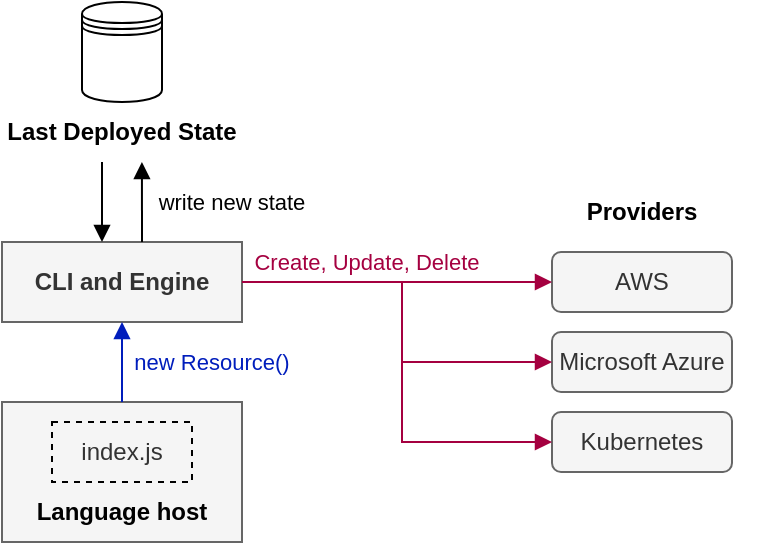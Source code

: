 <mxfile version="22.0.2" type="device">
  <diagram name="Page-1" id="sx5xRd1YteaVBq6_YdTI">
    <mxGraphModel dx="493" dy="289" grid="1" gridSize="10" guides="1" tooltips="1" connect="1" arrows="1" fold="1" page="1" pageScale="1" pageWidth="827" pageHeight="1169" math="0" shadow="0">
      <root>
        <mxCell id="0" />
        <mxCell id="1" parent="0" />
        <mxCell id="TU-ZWJYUKrTYj44AZK22-1" value="" style="shape=datastore;whiteSpace=wrap;html=1;fillColor=none;" vertex="1" parent="1">
          <mxGeometry x="160" y="160" width="40" height="50" as="geometry" />
        </mxCell>
        <mxCell id="TU-ZWJYUKrTYj44AZK22-2" value="Last Deployed State" style="text;html=1;strokeColor=none;fillColor=none;align=center;verticalAlign=middle;whiteSpace=wrap;rounded=0;fontStyle=1" vertex="1" parent="1">
          <mxGeometry x="120" y="210" width="120" height="30" as="geometry" />
        </mxCell>
        <mxCell id="TU-ZWJYUKrTYj44AZK22-3" value="CLI and Engine" style="rounded=0;whiteSpace=wrap;html=1;fillColor=#f5f5f5;fontColor=#333333;strokeColor=#666666;fontStyle=1" vertex="1" parent="1">
          <mxGeometry x="120" y="280" width="120" height="40" as="geometry" />
        </mxCell>
        <mxCell id="TU-ZWJYUKrTYj44AZK22-4" value="" style="rounded=0;whiteSpace=wrap;html=1;fillColor=#f5f5f5;fontColor=#333333;strokeColor=#666666;fontStyle=1" vertex="1" parent="1">
          <mxGeometry x="120" y="360" width="120" height="70" as="geometry" />
        </mxCell>
        <mxCell id="TU-ZWJYUKrTYj44AZK22-5" value="" style="endArrow=block;html=1;rounded=0;entryX=0.5;entryY=1;entryDx=0;entryDy=0;endFill=1;fillColor=#0050ef;strokeColor=#001DBC;" edge="1" parent="1" target="TU-ZWJYUKrTYj44AZK22-3">
          <mxGeometry width="50" height="50" relative="1" as="geometry">
            <mxPoint x="180" y="360" as="sourcePoint" />
            <mxPoint x="230" y="310" as="targetPoint" />
          </mxGeometry>
        </mxCell>
        <mxCell id="TU-ZWJYUKrTYj44AZK22-6" value="Language host" style="text;html=1;strokeColor=none;fillColor=none;align=center;verticalAlign=middle;whiteSpace=wrap;rounded=0;fontStyle=1" vertex="1" parent="1">
          <mxGeometry x="120" y="400" width="120" height="30" as="geometry" />
        </mxCell>
        <mxCell id="TU-ZWJYUKrTYj44AZK22-7" value="index.js" style="rounded=0;whiteSpace=wrap;html=1;dashed=1;strokeColor=default;fillColor=none;fontColor=#333333;" vertex="1" parent="1">
          <mxGeometry x="145" y="370" width="70" height="30" as="geometry" />
        </mxCell>
        <mxCell id="TU-ZWJYUKrTYj44AZK22-8" value="" style="endArrow=block;html=1;rounded=0;entryX=0.583;entryY=1;entryDx=0;entryDy=0;entryPerimeter=0;endFill=1;" edge="1" parent="1" target="TU-ZWJYUKrTYj44AZK22-2">
          <mxGeometry width="50" height="50" relative="1" as="geometry">
            <mxPoint x="190" y="280" as="sourcePoint" />
            <mxPoint x="190" y="260" as="targetPoint" />
          </mxGeometry>
        </mxCell>
        <mxCell id="TU-ZWJYUKrTYj44AZK22-9" value="" style="endArrow=block;html=1;rounded=0;entryX=0.583;entryY=1;entryDx=0;entryDy=0;entryPerimeter=0;endFill=1;" edge="1" parent="1">
          <mxGeometry width="50" height="50" relative="1" as="geometry">
            <mxPoint x="170" y="240" as="sourcePoint" />
            <mxPoint x="170" y="280" as="targetPoint" />
          </mxGeometry>
        </mxCell>
        <mxCell id="TU-ZWJYUKrTYj44AZK22-10" value="AWS" style="rounded=1;whiteSpace=wrap;html=1;fillColor=#f5f5f5;fontColor=#333333;strokeColor=#666666;" vertex="1" parent="1">
          <mxGeometry x="395" y="285" width="90" height="30" as="geometry" />
        </mxCell>
        <mxCell id="TU-ZWJYUKrTYj44AZK22-11" value="Microsoft Azure" style="rounded=1;whiteSpace=wrap;html=1;fillColor=#f5f5f5;fontColor=#333333;strokeColor=#666666;" vertex="1" parent="1">
          <mxGeometry x="395" y="325" width="90" height="30" as="geometry" />
        </mxCell>
        <mxCell id="TU-ZWJYUKrTYj44AZK22-12" value="Kubernetes" style="rounded=1;whiteSpace=wrap;html=1;fillColor=#f5f5f5;fontColor=#333333;strokeColor=#666666;" vertex="1" parent="1">
          <mxGeometry x="395" y="365" width="90" height="30" as="geometry" />
        </mxCell>
        <mxCell id="TU-ZWJYUKrTYj44AZK22-13" value="Providers" style="text;html=1;strokeColor=none;fillColor=none;align=center;verticalAlign=middle;whiteSpace=wrap;rounded=0;fontStyle=1" vertex="1" parent="1">
          <mxGeometry x="380" y="250" width="120" height="30" as="geometry" />
        </mxCell>
        <mxCell id="TU-ZWJYUKrTYj44AZK22-14" value="" style="endArrow=block;html=1;rounded=0;endFill=1;fillColor=#d80073;strokeColor=#A50040;entryX=0;entryY=0.5;entryDx=0;entryDy=0;" edge="1" parent="1" target="TU-ZWJYUKrTYj44AZK22-10">
          <mxGeometry width="50" height="50" relative="1" as="geometry">
            <mxPoint x="240" y="300" as="sourcePoint" />
            <mxPoint x="300" y="300" as="targetPoint" />
          </mxGeometry>
        </mxCell>
        <mxCell id="TU-ZWJYUKrTYj44AZK22-15" value="" style="endArrow=block;html=1;rounded=0;endFill=1;fillColor=#d80073;strokeColor=#A50040;entryX=0;entryY=0.5;entryDx=0;entryDy=0;" edge="1" parent="1" target="TU-ZWJYUKrTYj44AZK22-11">
          <mxGeometry width="50" height="50" relative="1" as="geometry">
            <mxPoint x="320" y="300" as="sourcePoint" />
            <mxPoint x="320" y="339.71" as="targetPoint" />
            <Array as="points">
              <mxPoint x="320" y="340" />
            </Array>
          </mxGeometry>
        </mxCell>
        <mxCell id="TU-ZWJYUKrTYj44AZK22-16" value="" style="endArrow=block;html=1;rounded=0;endFill=1;fillColor=#d80073;strokeColor=#A50040;entryX=0;entryY=0.5;entryDx=0;entryDy=0;" edge="1" parent="1" target="TU-ZWJYUKrTYj44AZK22-12">
          <mxGeometry width="50" height="50" relative="1" as="geometry">
            <mxPoint x="320" y="300" as="sourcePoint" />
            <mxPoint x="320" y="379.71" as="targetPoint" />
            <Array as="points">
              <mxPoint x="320" y="380" />
            </Array>
          </mxGeometry>
        </mxCell>
        <mxCell id="TU-ZWJYUKrTYj44AZK22-17" value="Create, Update, Delete" style="text;html=1;strokeColor=none;fillColor=none;align=center;verticalAlign=middle;whiteSpace=wrap;rounded=0;fontSize=11;fontColor=#a50040;" vertex="1" parent="1">
          <mxGeometry x="240" y="280" width="125" height="20" as="geometry" />
        </mxCell>
        <mxCell id="TU-ZWJYUKrTYj44AZK22-18" value="new Resource()" style="text;html=1;strokeColor=none;fillColor=none;align=center;verticalAlign=middle;whiteSpace=wrap;rounded=0;fontSize=11;fontColor=#001dbc;" vertex="1" parent="1">
          <mxGeometry x="180" y="330" width="90" height="20" as="geometry" />
        </mxCell>
        <mxCell id="TU-ZWJYUKrTYj44AZK22-19" value="write new state" style="text;html=1;strokeColor=none;fillColor=none;align=center;verticalAlign=middle;whiteSpace=wrap;rounded=0;fontSize=11;fontColor=#000000;" vertex="1" parent="1">
          <mxGeometry x="190" y="250" width="90" height="20" as="geometry" />
        </mxCell>
      </root>
    </mxGraphModel>
  </diagram>
</mxfile>
